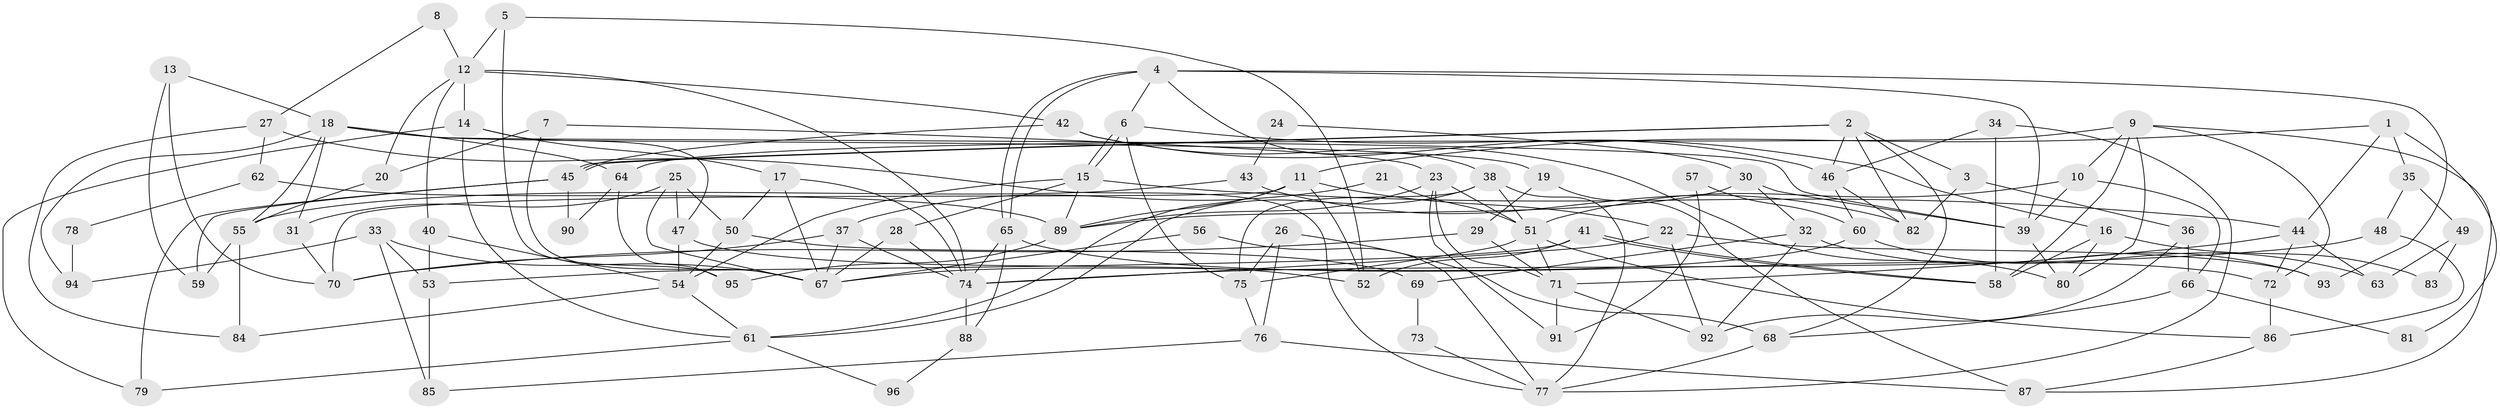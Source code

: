// coarse degree distribution, {7: 0.10526315789473684, 6: 0.12280701754385964, 3: 0.10526315789473684, 9: 0.07017543859649122, 4: 0.24561403508771928, 2: 0.08771929824561403, 8: 0.03508771929824561, 10: 0.017543859649122806, 5: 0.21052631578947367}
// Generated by graph-tools (version 1.1) at 2025/42/03/06/25 10:42:00]
// undirected, 96 vertices, 192 edges
graph export_dot {
graph [start="1"]
  node [color=gray90,style=filled];
  1;
  2;
  3;
  4;
  5;
  6;
  7;
  8;
  9;
  10;
  11;
  12;
  13;
  14;
  15;
  16;
  17;
  18;
  19;
  20;
  21;
  22;
  23;
  24;
  25;
  26;
  27;
  28;
  29;
  30;
  31;
  32;
  33;
  34;
  35;
  36;
  37;
  38;
  39;
  40;
  41;
  42;
  43;
  44;
  45;
  46;
  47;
  48;
  49;
  50;
  51;
  52;
  53;
  54;
  55;
  56;
  57;
  58;
  59;
  60;
  61;
  62;
  63;
  64;
  65;
  66;
  67;
  68;
  69;
  70;
  71;
  72;
  73;
  74;
  75;
  76;
  77;
  78;
  79;
  80;
  81;
  82;
  83;
  84;
  85;
  86;
  87;
  88;
  89;
  90;
  91;
  92;
  93;
  94;
  95;
  96;
  1 -- 44;
  1 -- 11;
  1 -- 35;
  1 -- 81;
  2 -- 45;
  2 -- 45;
  2 -- 3;
  2 -- 46;
  2 -- 68;
  2 -- 82;
  3 -- 82;
  3 -- 36;
  4 -- 39;
  4 -- 65;
  4 -- 65;
  4 -- 6;
  4 -- 38;
  4 -- 93;
  5 -- 52;
  5 -- 95;
  5 -- 12;
  6 -- 15;
  6 -- 15;
  6 -- 16;
  6 -- 75;
  7 -- 23;
  7 -- 20;
  7 -- 67;
  8 -- 12;
  8 -- 27;
  9 -- 58;
  9 -- 10;
  9 -- 64;
  9 -- 72;
  9 -- 80;
  9 -- 87;
  10 -- 39;
  10 -- 51;
  10 -- 66;
  11 -- 89;
  11 -- 61;
  11 -- 22;
  11 -- 52;
  11 -- 70;
  12 -- 14;
  12 -- 20;
  12 -- 40;
  12 -- 42;
  12 -- 74;
  13 -- 18;
  13 -- 70;
  13 -- 59;
  14 -- 61;
  14 -- 17;
  14 -- 47;
  14 -- 79;
  15 -- 89;
  15 -- 28;
  15 -- 44;
  15 -- 54;
  16 -- 80;
  16 -- 58;
  16 -- 83;
  17 -- 67;
  17 -- 74;
  17 -- 50;
  18 -- 31;
  18 -- 19;
  18 -- 39;
  18 -- 55;
  18 -- 64;
  18 -- 94;
  19 -- 87;
  19 -- 29;
  20 -- 55;
  21 -- 37;
  21 -- 51;
  22 -- 74;
  22 -- 92;
  22 -- 93;
  23 -- 51;
  23 -- 71;
  23 -- 89;
  23 -- 91;
  24 -- 43;
  24 -- 30;
  25 -- 67;
  25 -- 50;
  25 -- 31;
  25 -- 47;
  26 -- 75;
  26 -- 76;
  26 -- 68;
  27 -- 77;
  27 -- 84;
  27 -- 62;
  28 -- 74;
  28 -- 67;
  29 -- 71;
  29 -- 70;
  30 -- 39;
  30 -- 32;
  30 -- 89;
  31 -- 70;
  32 -- 93;
  32 -- 92;
  32 -- 69;
  33 -- 53;
  33 -- 67;
  33 -- 85;
  33 -- 94;
  34 -- 58;
  34 -- 77;
  34 -- 46;
  35 -- 48;
  35 -- 49;
  36 -- 92;
  36 -- 66;
  37 -- 74;
  37 -- 67;
  37 -- 70;
  38 -- 61;
  38 -- 51;
  38 -- 75;
  38 -- 77;
  39 -- 80;
  40 -- 54;
  40 -- 53;
  41 -- 58;
  41 -- 58;
  41 -- 52;
  41 -- 53;
  42 -- 46;
  42 -- 45;
  42 -- 80;
  43 -- 55;
  43 -- 82;
  44 -- 72;
  44 -- 63;
  44 -- 71;
  45 -- 59;
  45 -- 79;
  45 -- 90;
  46 -- 60;
  46 -- 82;
  47 -- 52;
  47 -- 54;
  48 -- 74;
  48 -- 86;
  49 -- 63;
  49 -- 83;
  50 -- 54;
  50 -- 69;
  51 -- 75;
  51 -- 71;
  51 -- 86;
  53 -- 85;
  54 -- 61;
  54 -- 84;
  55 -- 59;
  55 -- 84;
  56 -- 67;
  56 -- 77;
  57 -- 91;
  57 -- 60;
  60 -- 67;
  60 -- 63;
  61 -- 79;
  61 -- 96;
  62 -- 89;
  62 -- 78;
  64 -- 90;
  64 -- 95;
  65 -- 72;
  65 -- 74;
  65 -- 88;
  66 -- 68;
  66 -- 81;
  68 -- 77;
  69 -- 73;
  71 -- 91;
  71 -- 92;
  72 -- 86;
  73 -- 77;
  74 -- 88;
  75 -- 76;
  76 -- 85;
  76 -- 87;
  78 -- 94;
  86 -- 87;
  88 -- 96;
  89 -- 95;
}
